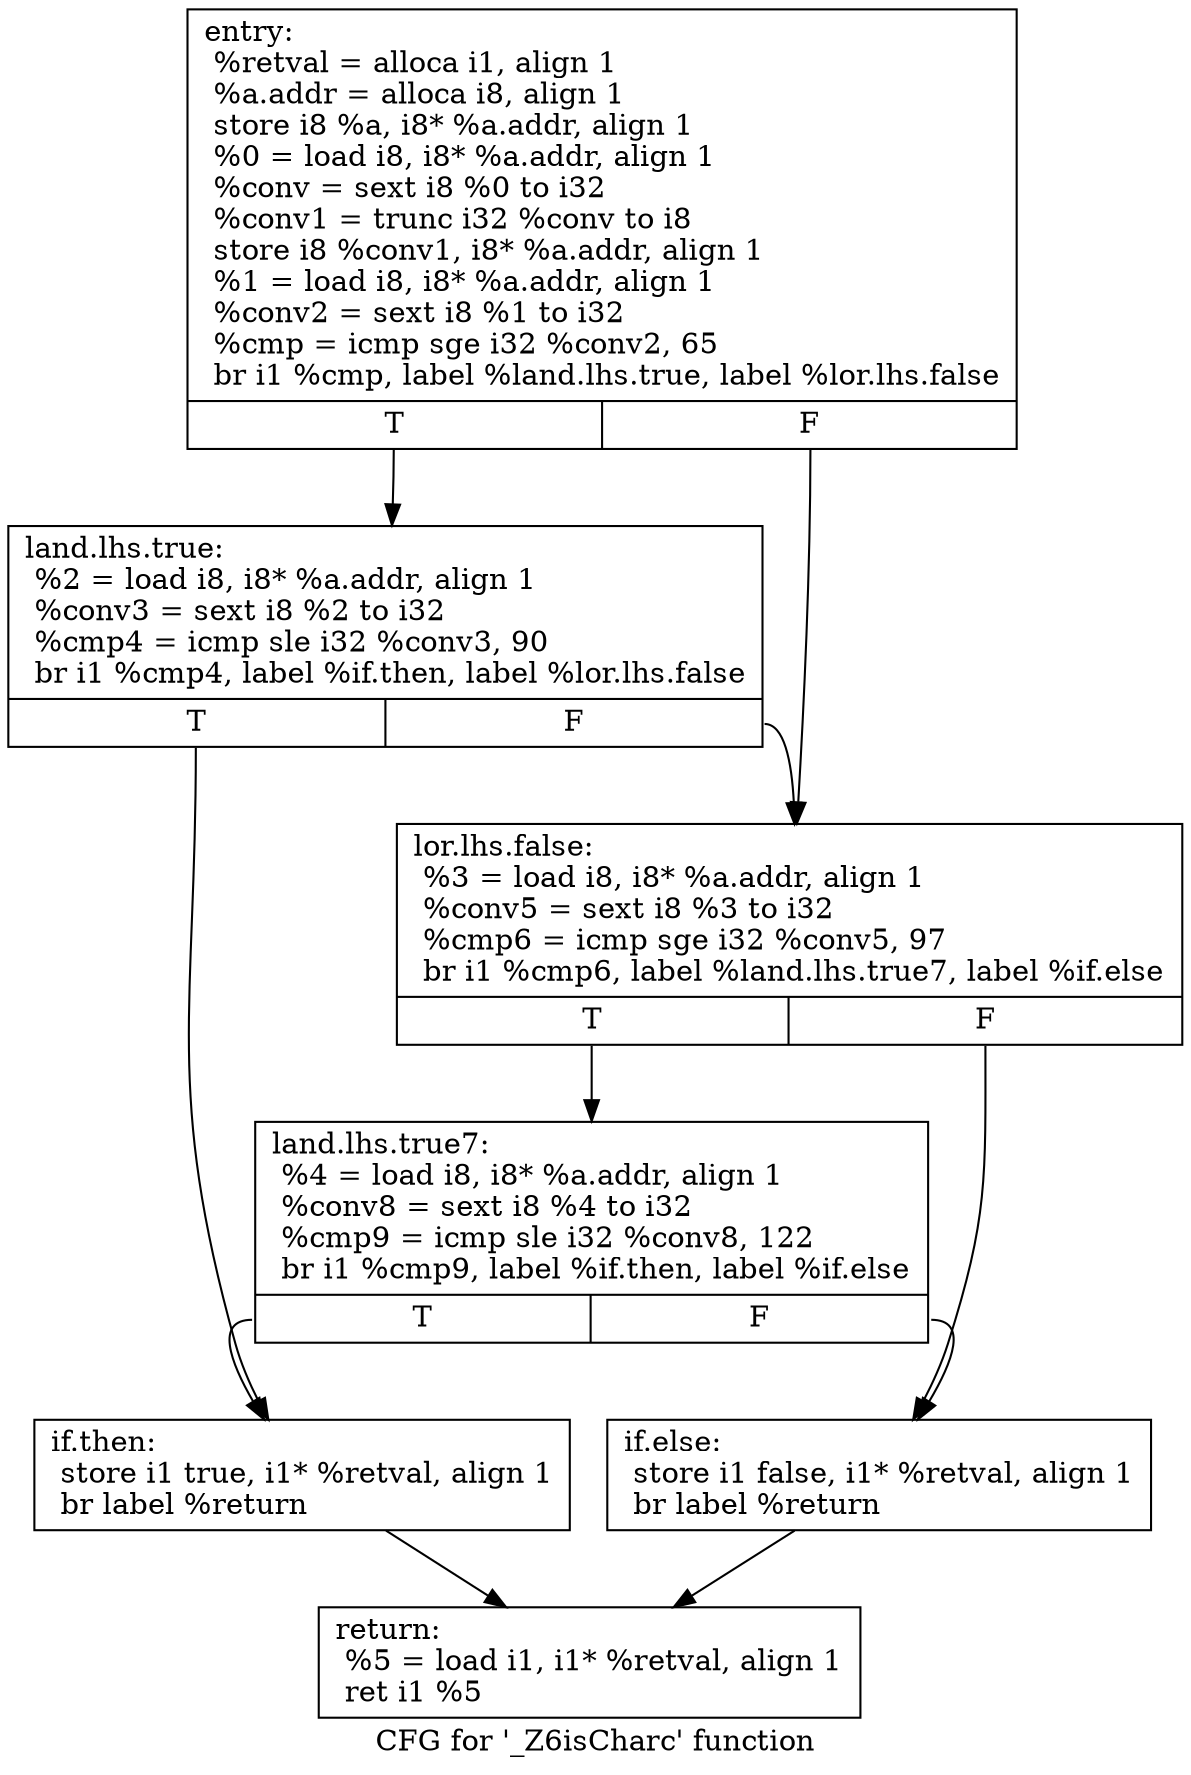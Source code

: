 digraph "CFG for '_Z6isCharc' function" {
	label="CFG for '_Z6isCharc' function";

	Node0x6b1f9c0 [shape=record,label="{entry:\l  %retval = alloca i1, align 1\l  %a.addr = alloca i8, align 1\l  store i8 %a, i8* %a.addr, align 1\l  %0 = load i8, i8* %a.addr, align 1\l  %conv = sext i8 %0 to i32\l  %conv1 = trunc i32 %conv to i8\l  store i8 %conv1, i8* %a.addr, align 1\l  %1 = load i8, i8* %a.addr, align 1\l  %conv2 = sext i8 %1 to i32\l  %cmp = icmp sge i32 %conv2, 65\l  br i1 %cmp, label %land.lhs.true, label %lor.lhs.false\l|{<s0>T|<s1>F}}"];
	Node0x6b1f9c0:s0 -> Node0x6b1fe00;
	Node0x6b1f9c0:s1 -> Node0x6b1fee0;
	Node0x6b1fe00 [shape=record,label="{land.lhs.true:                                    \l  %2 = load i8, i8* %a.addr, align 1\l  %conv3 = sext i8 %2 to i32\l  %cmp4 = icmp sle i32 %conv3, 90\l  br i1 %cmp4, label %if.then, label %lor.lhs.false\l|{<s0>T|<s1>F}}"];
	Node0x6b1fe00:s0 -> Node0x6b201a0;
	Node0x6b1fe00:s1 -> Node0x6b1fee0;
	Node0x6b1fee0 [shape=record,label="{lor.lhs.false:                                    \l  %3 = load i8, i8* %a.addr, align 1\l  %conv5 = sext i8 %3 to i32\l  %cmp6 = icmp sge i32 %conv5, 97\l  br i1 %cmp6, label %land.lhs.true7, label %if.else\l|{<s0>T|<s1>F}}"];
	Node0x6b1fee0:s0 -> Node0x6b20580;
	Node0x6b1fee0:s1 -> Node0x6b20660;
	Node0x6b20580 [shape=record,label="{land.lhs.true7:                                   \l  %4 = load i8, i8* %a.addr, align 1\l  %conv8 = sext i8 %4 to i32\l  %cmp9 = icmp sle i32 %conv8, 122\l  br i1 %cmp9, label %if.then, label %if.else\l|{<s0>T|<s1>F}}"];
	Node0x6b20580:s0 -> Node0x6b201a0;
	Node0x6b20580:s1 -> Node0x6b20660;
	Node0x6b201a0 [shape=record,label="{if.then:                                          \l  store i1 true, i1* %retval, align 1\l  br label %return\l}"];
	Node0x6b201a0 -> Node0x6b38400;
	Node0x6b20660 [shape=record,label="{if.else:                                          \l  store i1 false, i1* %retval, align 1\l  br label %return\l}"];
	Node0x6b20660 -> Node0x6b38400;
	Node0x6b38400 [shape=record,label="{return:                                           \l  %5 = load i1, i1* %retval, align 1\l  ret i1 %5\l}"];
}
